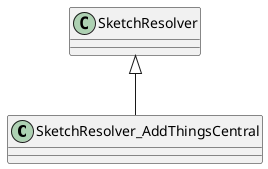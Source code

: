 @startuml
class SketchResolver_AddThingsCentral {
}
SketchResolver <|-- SketchResolver_AddThingsCentral
@enduml
